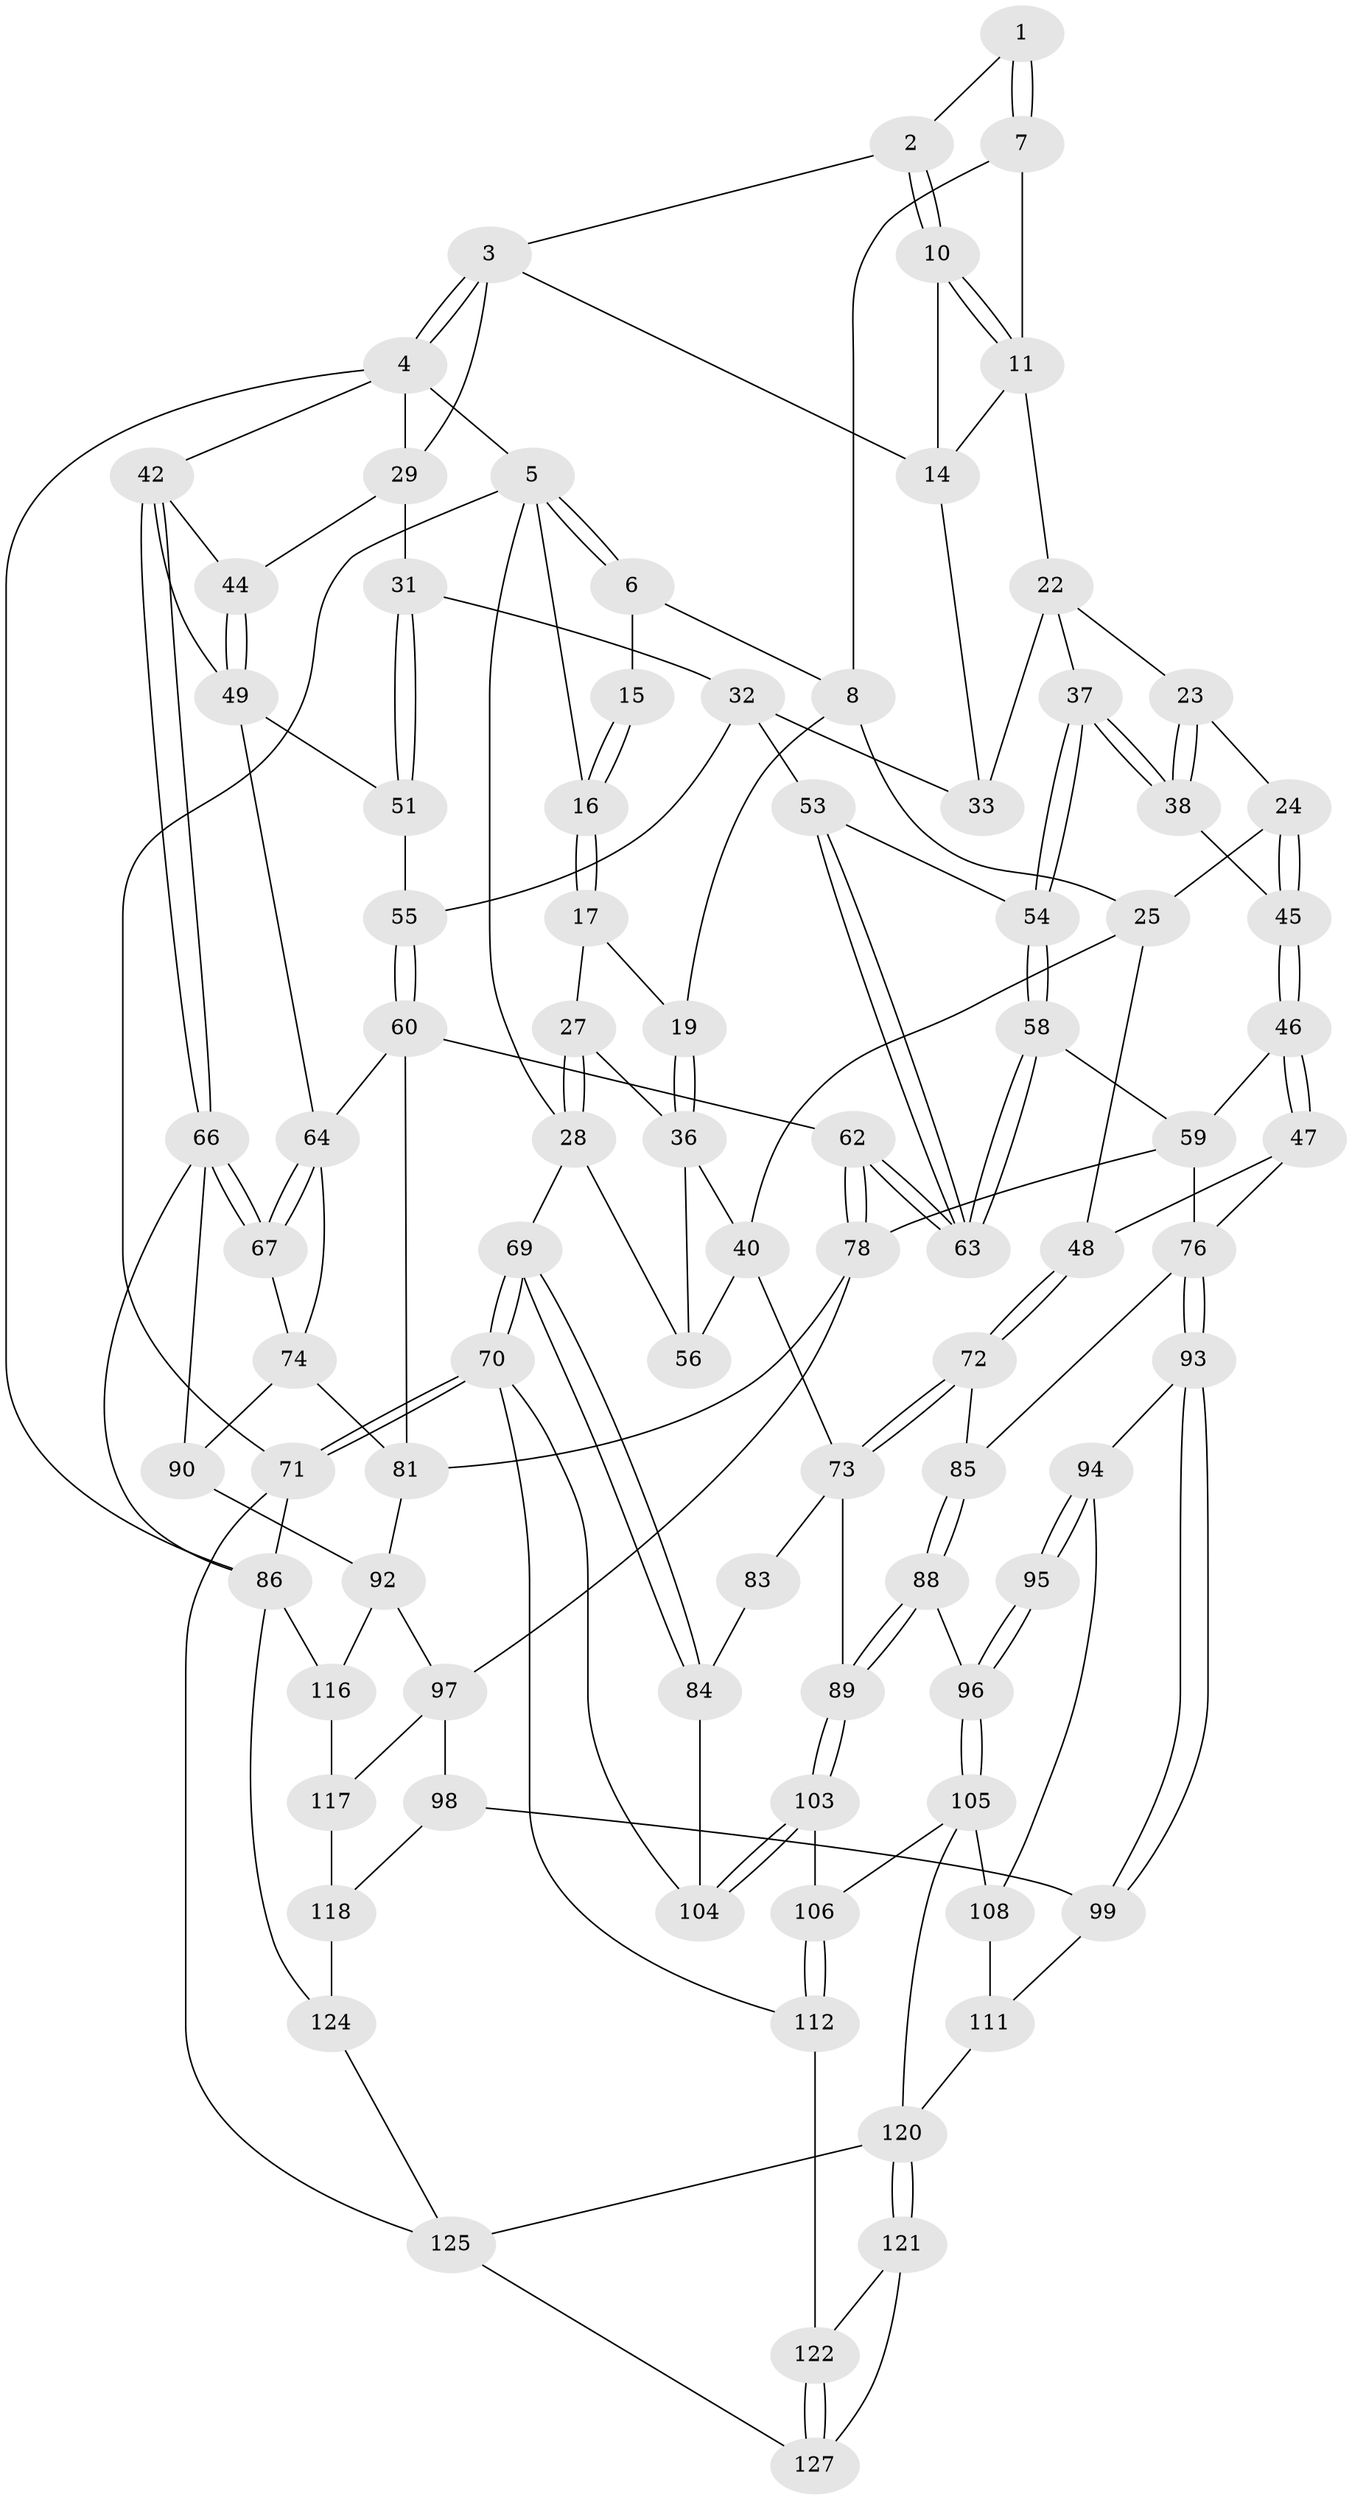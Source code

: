 // Generated by graph-tools (version 1.1) at 2025/52/02/27/25 19:52:44]
// undirected, 89 vertices, 192 edges
graph export_dot {
graph [start="1"]
  node [color=gray90,style=filled];
  1 [pos="+0.44997487500392913+0"];
  2 [pos="+0.7373656198313828+0"];
  3 [pos="+0.7693465027852859+0",super="+13"];
  4 [pos="+1+0",super="+34"];
  5 [pos="+0+0",super="+21"];
  6 [pos="+0.3001419702158705+0",super="+9"];
  7 [pos="+0.46665730223188817+0.16217071437931227"];
  8 [pos="+0.2927592967696075+0.13545181096711983",super="+18"];
  10 [pos="+0.6609708716336554+0.07256797815389503"];
  11 [pos="+0.5770638242117305+0.17643853125121456",super="+12"];
  14 [pos="+0.7319120147963047+0.21032980525199982",super="+26"];
  15 [pos="+0.24781289109279125+0.13502713726563348"];
  16 [pos="+0+0.008626765526500376"];
  17 [pos="+0.15282513129803804+0.1710555237634455",super="+20"];
  19 [pos="+0.27568261371031105+0.24629180320432567"];
  22 [pos="+0.5069819112974955+0.22665943194355606",super="+35"];
  23 [pos="+0.4931024807336455+0.24036189414450676"];
  24 [pos="+0.4092784025129126+0.3128203882546617"];
  25 [pos="+0.32761577284181614+0.30567514714357635",super="+39"];
  27 [pos="+0.06606880401529962+0.2820578489955835"];
  28 [pos="+0+0.1225081835127698",super="+57"];
  29 [pos="+0.8922514190285317+0.25813544451169246",super="+30"];
  31 [pos="+0.8073800974238869+0.3386887345263072"];
  32 [pos="+0.6995147933313584+0.3316725435859241",super="+52"];
  33 [pos="+0.6960479100581137+0.32933150699163705"];
  36 [pos="+0.13598329525737538+0.34906891651951194",super="+41"];
  37 [pos="+0.5708737912500768+0.41703377606138553"];
  38 [pos="+0.5267662966897989+0.41089839429948294"];
  40 [pos="+0.23449133620072468+0.4547624663380381",super="+68"];
  42 [pos="+1+0.42389316760206164",super="+43"];
  44 [pos="+0.8905426390899603+0.38725345689231033"];
  45 [pos="+0.4477325488047828+0.4099187450594718"];
  46 [pos="+0.4067513128543941+0.5103044859390938"];
  47 [pos="+0.3332044673725182+0.5238068540013866"];
  48 [pos="+0.28562423062562503+0.5258078719078642"];
  49 [pos="+0.8898304356083829+0.4764535300059094",super="+50"];
  51 [pos="+0.806573503238459+0.3760270872670457"];
  53 [pos="+0.6243046319085864+0.49158514229249506"];
  54 [pos="+0.5891510168173428+0.46404008909527017"];
  55 [pos="+0.7573990423800108+0.4752736251116665"];
  56 [pos="+0.0027471778094320877+0.5173930828618126"];
  58 [pos="+0.4725813312264758+0.5400913861831792"];
  59 [pos="+0.4580596794771544+0.5451415956017672",super="+75"];
  60 [pos="+0.799431671689038+0.5411059617952172",super="+61"];
  62 [pos="+0.6584381747502823+0.6352792905318397"];
  63 [pos="+0.6368916041292897+0.5771869408201596"];
  64 [pos="+0.86788129819202+0.5014354887315515",super="+65"];
  66 [pos="+1+0.6577397051817188",super="+87"];
  67 [pos="+0.9920238553865479+0.6074852113826006"];
  69 [pos="+0+0.621272520526483"];
  70 [pos="+0+1",super="+113"];
  71 [pos="+0+1"];
  72 [pos="+0.26920329157726164+0.5610060388932457"];
  73 [pos="+0.1471256915978096+0.6234289405059743",super="+82"];
  74 [pos="+0.8736569980933925+0.6149372653091869",super="+80"];
  76 [pos="+0.43144782487968325+0.702361269284579",super="+77"];
  78 [pos="+0.6500775169117238+0.6580258331279891",super="+79"];
  81 [pos="+0.845617939160905+0.7046116259187383",super="+91"];
  83 [pos="+0.12220331606933918+0.7049504436138871"];
  84 [pos="+0.011887484047298896+0.7009088144288779",super="+102"];
  85 [pos="+0.278161111184057+0.5897380171232849"];
  86 [pos="+1+1",super="+115"];
  88 [pos="+0.29124275243847514+0.7156909899303132"];
  89 [pos="+0.1738082786504691+0.745625844257776"];
  90 [pos="+0.8798777655030137+0.7646241936875096"];
  92 [pos="+0.7587927861742647+0.806907146765366",super="+100"];
  93 [pos="+0.4055609866475257+0.7359437240806295"];
  94 [pos="+0.3611788911241326+0.7516858486947536"];
  95 [pos="+0.32972378258706886+0.7396174654761657"];
  96 [pos="+0.30232348644567225+0.7259677973381015"];
  97 [pos="+0.5798744336108644+0.7964793343979611",super="+101"];
  98 [pos="+0.506100067891833+0.8220570650613054",super="+114"];
  99 [pos="+0.45465422978574904+0.8129811417897189",super="+110"];
  103 [pos="+0.1780060722003738+0.7920946919661543"];
  104 [pos="+0.04918761601632911+0.8185971840027614"];
  105 [pos="+0.23457282404553725+0.8450397130885653",super="+107"];
  106 [pos="+0.17932332193773676+0.7961913298382078"];
  108 [pos="+0.2929345536876098+0.7996273443448362",super="+109"];
  111 [pos="+0.3281933525101987+0.9624523453801911"];
  112 [pos="+0.1145380419866776+0.8778034461229834"];
  116 [pos="+0.7481791942549366+0.8936784922619488"];
  117 [pos="+0.594813454598031+0.8416866176813271",super="+119"];
  118 [pos="+0.4930570275797985+0.8962194458715629",super="+123"];
  120 [pos="+0.2731700475967811+0.9214189487728359",super="+126"];
  121 [pos="+0.23474910602614485+0.9192522193128053"];
  122 [pos="+0.14939674044211+0.9081945707142567"];
  124 [pos="+0.5605703880783369+1"];
  125 [pos="+0.3487211165704095+1",super="+128"];
  127 [pos="+0.11983641468989296+0.9806163024126047"];
  1 -- 2;
  1 -- 7;
  1 -- 7;
  2 -- 3;
  2 -- 10;
  2 -- 10;
  3 -- 4;
  3 -- 4;
  3 -- 29;
  3 -- 14;
  4 -- 5;
  4 -- 86;
  4 -- 42;
  4 -- 29;
  5 -- 6;
  5 -- 6;
  5 -- 71;
  5 -- 16;
  5 -- 28;
  6 -- 8;
  6 -- 15;
  7 -- 8;
  7 -- 11;
  8 -- 25;
  8 -- 19;
  10 -- 11;
  10 -- 11;
  10 -- 14;
  11 -- 14;
  11 -- 22;
  14 -- 33;
  15 -- 16;
  15 -- 16;
  16 -- 17;
  16 -- 17;
  17 -- 27;
  17 -- 19;
  19 -- 36;
  19 -- 36;
  22 -- 23;
  22 -- 33;
  22 -- 37;
  23 -- 24;
  23 -- 38;
  23 -- 38;
  24 -- 25;
  24 -- 45;
  24 -- 45;
  25 -- 40;
  25 -- 48;
  27 -- 28;
  27 -- 28;
  27 -- 36;
  28 -- 56;
  28 -- 69;
  29 -- 44;
  29 -- 31;
  31 -- 32;
  31 -- 51;
  31 -- 51;
  32 -- 33;
  32 -- 53;
  32 -- 55;
  36 -- 40;
  36 -- 56;
  37 -- 38;
  37 -- 38;
  37 -- 54;
  37 -- 54;
  38 -- 45;
  40 -- 73;
  40 -- 56;
  42 -- 66;
  42 -- 66;
  42 -- 49;
  42 -- 44;
  44 -- 49;
  44 -- 49;
  45 -- 46;
  45 -- 46;
  46 -- 47;
  46 -- 47;
  46 -- 59;
  47 -- 48;
  47 -- 76;
  48 -- 72;
  48 -- 72;
  49 -- 64;
  49 -- 51;
  51 -- 55;
  53 -- 54;
  53 -- 63;
  53 -- 63;
  54 -- 58;
  54 -- 58;
  55 -- 60;
  55 -- 60;
  58 -- 59;
  58 -- 63;
  58 -- 63;
  59 -- 76;
  59 -- 78;
  60 -- 64;
  60 -- 81;
  60 -- 62;
  62 -- 63;
  62 -- 63;
  62 -- 78;
  62 -- 78;
  64 -- 67;
  64 -- 67;
  64 -- 74;
  66 -- 67;
  66 -- 67;
  66 -- 90;
  66 -- 86;
  67 -- 74;
  69 -- 70;
  69 -- 70;
  69 -- 84;
  69 -- 84;
  70 -- 71;
  70 -- 71;
  70 -- 112;
  70 -- 104;
  71 -- 86;
  71 -- 125;
  72 -- 73;
  72 -- 73;
  72 -- 85;
  73 -- 89;
  73 -- 83;
  74 -- 81;
  74 -- 90;
  76 -- 93;
  76 -- 93;
  76 -- 85;
  78 -- 97;
  78 -- 81;
  81 -- 92;
  83 -- 84 [weight=2];
  84 -- 104;
  85 -- 88;
  85 -- 88;
  86 -- 116;
  86 -- 124;
  88 -- 89;
  88 -- 89;
  88 -- 96;
  89 -- 103;
  89 -- 103;
  90 -- 92;
  92 -- 116;
  92 -- 97;
  93 -- 94;
  93 -- 99;
  93 -- 99;
  94 -- 95;
  94 -- 95;
  94 -- 108;
  95 -- 96;
  95 -- 96;
  96 -- 105;
  96 -- 105;
  97 -- 98;
  97 -- 117;
  98 -- 99 [weight=2];
  98 -- 118;
  99 -- 111;
  103 -- 104;
  103 -- 104;
  103 -- 106;
  105 -- 106;
  105 -- 120;
  105 -- 108;
  106 -- 112;
  106 -- 112;
  108 -- 111;
  111 -- 120;
  112 -- 122;
  116 -- 117;
  117 -- 118 [weight=2];
  118 -- 124;
  120 -- 121;
  120 -- 121;
  120 -- 125;
  121 -- 122;
  121 -- 127;
  122 -- 127;
  122 -- 127;
  124 -- 125;
  125 -- 127;
}
